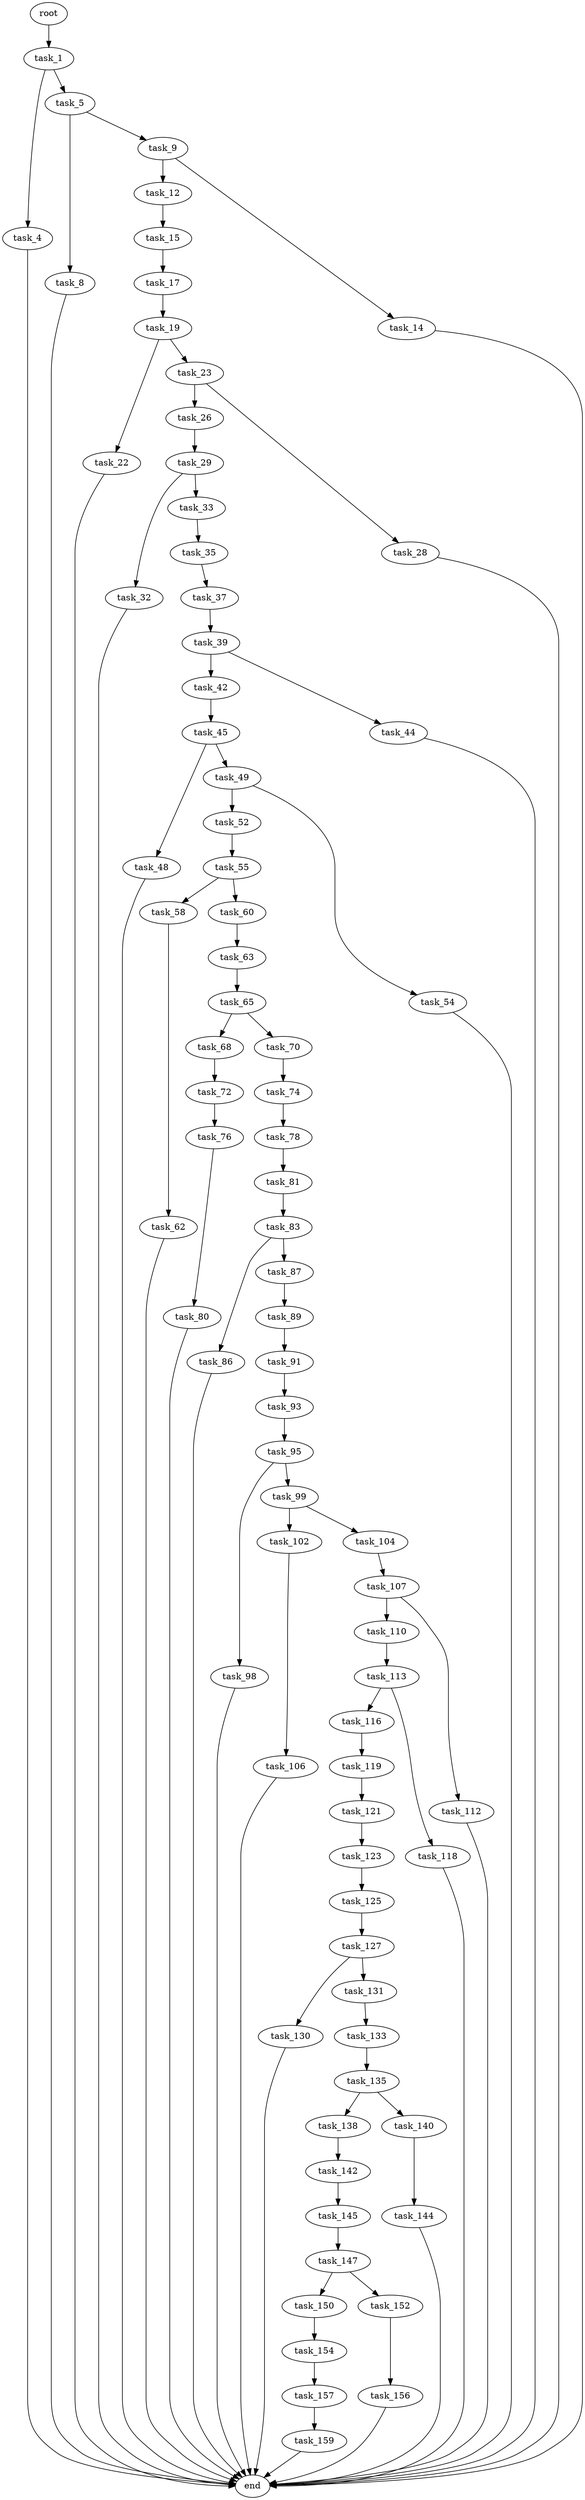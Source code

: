 digraph G {
  root [size="0.000000"];
  task_1 [size="231928233984.000000"];
  task_4 [size="28991029248.000000"];
  task_5 [size="40752456770.000000"];
  end [size="0.000000"];
  task_8 [size="996482324372.000000"];
  task_9 [size="231928233984.000000"];
  task_12 [size="134217728000.000000"];
  task_14 [size="368293445632.000000"];
  task_15 [size="134217728000.000000"];
  task_17 [size="17898416599.000000"];
  task_19 [size="549755813888.000000"];
  task_22 [size="258141898684.000000"];
  task_23 [size="758320728426.000000"];
  task_26 [size="8589934592.000000"];
  task_28 [size="16261603035.000000"];
  task_29 [size="52036612194.000000"];
  task_32 [size="5557385974.000000"];
  task_33 [size="885949241.000000"];
  task_35 [size="68719476736.000000"];
  task_37 [size="35498456350.000000"];
  task_39 [size="76205653505.000000"];
  task_42 [size="775029372978.000000"];
  task_44 [size="231928233984.000000"];
  task_45 [size="613295959744.000000"];
  task_48 [size="8589934592.000000"];
  task_49 [size="17437143249.000000"];
  task_52 [size="25836143613.000000"];
  task_54 [size="25482905564.000000"];
  task_55 [size="298086308114.000000"];
  task_58 [size="381516657773.000000"];
  task_60 [size="68719476736.000000"];
  task_62 [size="28991029248.000000"];
  task_63 [size="20932153447.000000"];
  task_65 [size="28991029248.000000"];
  task_68 [size="528348779244.000000"];
  task_70 [size="26121309200.000000"];
  task_72 [size="220959295117.000000"];
  task_74 [size="549755813888.000000"];
  task_76 [size="231928233984.000000"];
  task_78 [size="38638380206.000000"];
  task_80 [size="256423649591.000000"];
  task_81 [size="2996139364.000000"];
  task_83 [size="68719476736.000000"];
  task_86 [size="134217728000.000000"];
  task_87 [size="20646982329.000000"];
  task_89 [size="7063345211.000000"];
  task_91 [size="163213771420.000000"];
  task_93 [size="1659461796.000000"];
  task_95 [size="7164026504.000000"];
  task_98 [size="22914208374.000000"];
  task_99 [size="11384910214.000000"];
  task_102 [size="68719476736.000000"];
  task_104 [size="2103317910.000000"];
  task_106 [size="368293445632.000000"];
  task_107 [size="831387119863.000000"];
  task_110 [size="231928233984.000000"];
  task_112 [size="106054514367.000000"];
  task_113 [size="1073741824000.000000"];
  task_116 [size="575221075362.000000"];
  task_118 [size="9620671278.000000"];
  task_119 [size="368293445632.000000"];
  task_121 [size="13004476375.000000"];
  task_123 [size="28991029248.000000"];
  task_125 [size="549755813888.000000"];
  task_127 [size="17602963172.000000"];
  task_130 [size="7261578588.000000"];
  task_131 [size="3758414013.000000"];
  task_133 [size="748586480564.000000"];
  task_135 [size="24864695034.000000"];
  task_138 [size="31003035859.000000"];
  task_140 [size="189636819564.000000"];
  task_142 [size="231928233984.000000"];
  task_144 [size="4478357607.000000"];
  task_145 [size="549755813888.000000"];
  task_147 [size="134217728000.000000"];
  task_150 [size="368293445632.000000"];
  task_152 [size="68719476736.000000"];
  task_154 [size="28991029248.000000"];
  task_156 [size="17540147698.000000"];
  task_157 [size="64625295960.000000"];
  task_159 [size="233475210907.000000"];

  root -> task_1 [size="1.000000"];
  task_1 -> task_4 [size="301989888.000000"];
  task_1 -> task_5 [size="301989888.000000"];
  task_4 -> end [size="1.000000"];
  task_5 -> task_8 [size="33554432.000000"];
  task_5 -> task_9 [size="33554432.000000"];
  task_8 -> end [size="1.000000"];
  task_9 -> task_12 [size="301989888.000000"];
  task_9 -> task_14 [size="301989888.000000"];
  task_12 -> task_15 [size="209715200.000000"];
  task_14 -> end [size="1.000000"];
  task_15 -> task_17 [size="209715200.000000"];
  task_17 -> task_19 [size="33554432.000000"];
  task_19 -> task_22 [size="536870912.000000"];
  task_19 -> task_23 [size="536870912.000000"];
  task_22 -> end [size="1.000000"];
  task_23 -> task_26 [size="679477248.000000"];
  task_23 -> task_28 [size="679477248.000000"];
  task_26 -> task_29 [size="33554432.000000"];
  task_28 -> end [size="1.000000"];
  task_29 -> task_32 [size="75497472.000000"];
  task_29 -> task_33 [size="75497472.000000"];
  task_32 -> end [size="1.000000"];
  task_33 -> task_35 [size="33554432.000000"];
  task_35 -> task_37 [size="134217728.000000"];
  task_37 -> task_39 [size="679477248.000000"];
  task_39 -> task_42 [size="301989888.000000"];
  task_39 -> task_44 [size="301989888.000000"];
  task_42 -> task_45 [size="679477248.000000"];
  task_44 -> end [size="1.000000"];
  task_45 -> task_48 [size="536870912.000000"];
  task_45 -> task_49 [size="536870912.000000"];
  task_48 -> end [size="1.000000"];
  task_49 -> task_52 [size="75497472.000000"];
  task_49 -> task_54 [size="75497472.000000"];
  task_52 -> task_55 [size="679477248.000000"];
  task_54 -> end [size="1.000000"];
  task_55 -> task_58 [size="301989888.000000"];
  task_55 -> task_60 [size="301989888.000000"];
  task_58 -> task_62 [size="679477248.000000"];
  task_60 -> task_63 [size="134217728.000000"];
  task_62 -> end [size="1.000000"];
  task_63 -> task_65 [size="838860800.000000"];
  task_65 -> task_68 [size="75497472.000000"];
  task_65 -> task_70 [size="75497472.000000"];
  task_68 -> task_72 [size="536870912.000000"];
  task_70 -> task_74 [size="33554432.000000"];
  task_72 -> task_76 [size="209715200.000000"];
  task_74 -> task_78 [size="536870912.000000"];
  task_76 -> task_80 [size="301989888.000000"];
  task_78 -> task_81 [size="838860800.000000"];
  task_80 -> end [size="1.000000"];
  task_81 -> task_83 [size="134217728.000000"];
  task_83 -> task_86 [size="134217728.000000"];
  task_83 -> task_87 [size="134217728.000000"];
  task_86 -> end [size="1.000000"];
  task_87 -> task_89 [size="679477248.000000"];
  task_89 -> task_91 [size="209715200.000000"];
  task_91 -> task_93 [size="209715200.000000"];
  task_93 -> task_95 [size="33554432.000000"];
  task_95 -> task_98 [size="301989888.000000"];
  task_95 -> task_99 [size="301989888.000000"];
  task_98 -> end [size="1.000000"];
  task_99 -> task_102 [size="301989888.000000"];
  task_99 -> task_104 [size="301989888.000000"];
  task_102 -> task_106 [size="134217728.000000"];
  task_104 -> task_107 [size="33554432.000000"];
  task_106 -> end [size="1.000000"];
  task_107 -> task_110 [size="838860800.000000"];
  task_107 -> task_112 [size="838860800.000000"];
  task_110 -> task_113 [size="301989888.000000"];
  task_112 -> end [size="1.000000"];
  task_113 -> task_116 [size="838860800.000000"];
  task_113 -> task_118 [size="838860800.000000"];
  task_116 -> task_119 [size="411041792.000000"];
  task_118 -> end [size="1.000000"];
  task_119 -> task_121 [size="411041792.000000"];
  task_121 -> task_123 [size="411041792.000000"];
  task_123 -> task_125 [size="75497472.000000"];
  task_125 -> task_127 [size="536870912.000000"];
  task_127 -> task_130 [size="536870912.000000"];
  task_127 -> task_131 [size="536870912.000000"];
  task_130 -> end [size="1.000000"];
  task_131 -> task_133 [size="75497472.000000"];
  task_133 -> task_135 [size="536870912.000000"];
  task_135 -> task_138 [size="33554432.000000"];
  task_135 -> task_140 [size="33554432.000000"];
  task_138 -> task_142 [size="838860800.000000"];
  task_140 -> task_144 [size="134217728.000000"];
  task_142 -> task_145 [size="301989888.000000"];
  task_144 -> end [size="1.000000"];
  task_145 -> task_147 [size="536870912.000000"];
  task_147 -> task_150 [size="209715200.000000"];
  task_147 -> task_152 [size="209715200.000000"];
  task_150 -> task_154 [size="411041792.000000"];
  task_152 -> task_156 [size="134217728.000000"];
  task_154 -> task_157 [size="75497472.000000"];
  task_156 -> end [size="1.000000"];
  task_157 -> task_159 [size="75497472.000000"];
  task_159 -> end [size="1.000000"];
}
